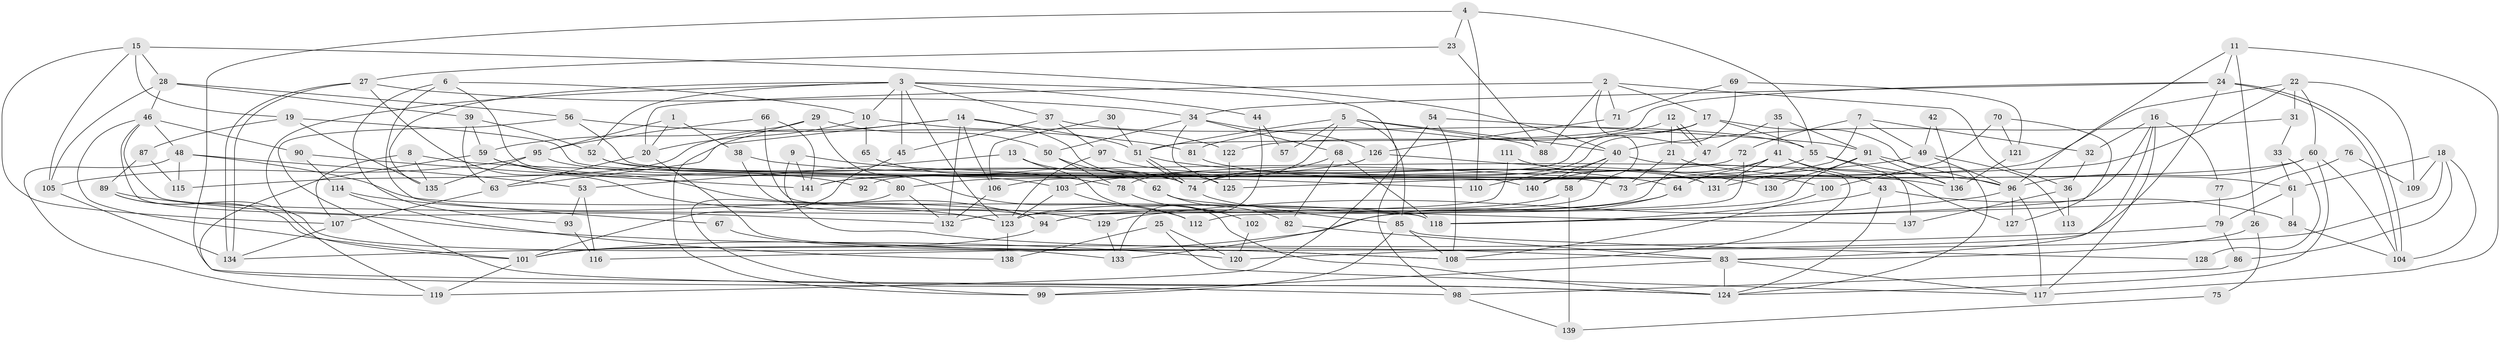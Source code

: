 // Generated by graph-tools (version 1.1) at 2025/50/03/09/25 04:50:27]
// undirected, 141 vertices, 282 edges
graph export_dot {
graph [start="1"]
  node [color=gray90,style=filled];
  1;
  2;
  3;
  4;
  5;
  6;
  7;
  8;
  9;
  10;
  11;
  12;
  13;
  14;
  15;
  16;
  17;
  18;
  19;
  20;
  21;
  22;
  23;
  24;
  25;
  26;
  27;
  28;
  29;
  30;
  31;
  32;
  33;
  34;
  35;
  36;
  37;
  38;
  39;
  40;
  41;
  42;
  43;
  44;
  45;
  46;
  47;
  48;
  49;
  50;
  51;
  52;
  53;
  54;
  55;
  56;
  57;
  58;
  59;
  60;
  61;
  62;
  63;
  64;
  65;
  66;
  67;
  68;
  69;
  70;
  71;
  72;
  73;
  74;
  75;
  76;
  77;
  78;
  79;
  80;
  81;
  82;
  83;
  84;
  85;
  86;
  87;
  88;
  89;
  90;
  91;
  92;
  93;
  94;
  95;
  96;
  97;
  98;
  99;
  100;
  101;
  102;
  103;
  104;
  105;
  106;
  107;
  108;
  109;
  110;
  111;
  112;
  113;
  114;
  115;
  116;
  117;
  118;
  119;
  120;
  121;
  122;
  123;
  124;
  125;
  126;
  127;
  128;
  129;
  130;
  131;
  132;
  133;
  134;
  135;
  136;
  137;
  138;
  139;
  140;
  141;
  1 -- 95;
  1 -- 20;
  1 -- 38;
  2 -- 94;
  2 -- 17;
  2 -- 20;
  2 -- 36;
  2 -- 71;
  2 -- 88;
  3 -- 123;
  3 -- 45;
  3 -- 10;
  3 -- 37;
  3 -- 44;
  3 -- 52;
  3 -- 98;
  3 -- 119;
  3 -- 135;
  4 -- 55;
  4 -- 23;
  4 -- 110;
  4 -- 124;
  5 -- 40;
  5 -- 51;
  5 -- 57;
  5 -- 78;
  5 -- 85;
  5 -- 88;
  6 -- 80;
  6 -- 10;
  6 -- 67;
  6 -- 93;
  7 -- 131;
  7 -- 32;
  7 -- 49;
  7 -- 72;
  8 -- 96;
  8 -- 135;
  8 -- 107;
  9 -- 83;
  9 -- 78;
  9 -- 141;
  10 -- 20;
  10 -- 65;
  10 -- 122;
  11 -- 96;
  11 -- 24;
  11 -- 26;
  11 -- 117;
  12 -- 81;
  12 -- 47;
  12 -- 47;
  12 -- 21;
  13 -- 74;
  13 -- 124;
  13 -- 53;
  14 -- 115;
  14 -- 125;
  14 -- 51;
  14 -- 63;
  14 -- 106;
  14 -- 132;
  15 -- 28;
  15 -- 107;
  15 -- 19;
  15 -- 40;
  15 -- 105;
  16 -- 117;
  16 -- 83;
  16 -- 32;
  16 -- 77;
  16 -- 118;
  17 -- 124;
  17 -- 55;
  17 -- 92;
  17 -- 122;
  18 -- 104;
  18 -- 116;
  18 -- 61;
  18 -- 86;
  18 -- 109;
  19 -- 135;
  19 -- 73;
  19 -- 87;
  20 -- 108;
  20 -- 63;
  21 -- 61;
  21 -- 73;
  22 -- 125;
  22 -- 60;
  22 -- 31;
  22 -- 109;
  22 -- 141;
  23 -- 88;
  23 -- 27;
  24 -- 51;
  24 -- 104;
  24 -- 104;
  24 -- 34;
  24 -- 120;
  25 -- 120;
  25 -- 117;
  25 -- 138;
  26 -- 83;
  26 -- 75;
  27 -- 134;
  27 -- 134;
  27 -- 34;
  27 -- 123;
  28 -- 105;
  28 -- 46;
  28 -- 39;
  28 -- 56;
  29 -- 59;
  29 -- 112;
  29 -- 50;
  29 -- 99;
  30 -- 51;
  30 -- 106;
  31 -- 40;
  31 -- 33;
  32 -- 36;
  33 -- 61;
  33 -- 128;
  34 -- 68;
  34 -- 50;
  34 -- 125;
  34 -- 126;
  35 -- 47;
  35 -- 41;
  35 -- 91;
  36 -- 137;
  36 -- 113;
  37 -- 55;
  37 -- 45;
  37 -- 97;
  38 -- 94;
  38 -- 100;
  39 -- 63;
  39 -- 52;
  39 -- 59;
  40 -- 110;
  40 -- 58;
  40 -- 108;
  40 -- 140;
  41 -- 140;
  41 -- 64;
  41 -- 43;
  41 -- 127;
  41 -- 131;
  42 -- 136;
  42 -- 49;
  43 -- 124;
  43 -- 84;
  43 -- 118;
  44 -- 133;
  44 -- 57;
  45 -- 101;
  46 -- 123;
  46 -- 48;
  46 -- 90;
  46 -- 101;
  46 -- 120;
  47 -- 123;
  48 -- 118;
  48 -- 119;
  48 -- 53;
  48 -- 115;
  49 -- 96;
  49 -- 103;
  49 -- 113;
  50 -- 62;
  50 -- 78;
  51 -- 74;
  51 -- 74;
  51 -- 64;
  52 -- 74;
  52 -- 110;
  53 -- 93;
  53 -- 116;
  54 -- 108;
  54 -- 119;
  54 -- 91;
  55 -- 136;
  55 -- 73;
  55 -- 137;
  56 -- 124;
  56 -- 81;
  56 -- 140;
  58 -- 123;
  58 -- 139;
  59 -- 94;
  59 -- 92;
  59 -- 98;
  60 -- 124;
  60 -- 104;
  60 -- 96;
  60 -- 106;
  61 -- 79;
  61 -- 84;
  62 -- 82;
  62 -- 137;
  63 -- 107;
  64 -- 133;
  64 -- 94;
  65 -- 74;
  66 -- 141;
  66 -- 118;
  66 -- 95;
  67 -- 108;
  68 -- 74;
  68 -- 118;
  68 -- 82;
  69 -- 74;
  69 -- 71;
  69 -- 121;
  70 -- 127;
  70 -- 100;
  70 -- 121;
  71 -- 126;
  72 -- 80;
  72 -- 112;
  74 -- 85;
  75 -- 139;
  76 -- 109;
  76 -- 118;
  77 -- 79;
  78 -- 102;
  79 -- 86;
  79 -- 134;
  80 -- 99;
  80 -- 132;
  81 -- 136;
  82 -- 83;
  83 -- 99;
  83 -- 117;
  83 -- 124;
  84 -- 104;
  85 -- 99;
  85 -- 108;
  85 -- 128;
  86 -- 98;
  87 -- 89;
  87 -- 115;
  89 -- 132;
  89 -- 101;
  89 -- 133;
  90 -- 141;
  90 -- 114;
  91 -- 96;
  91 -- 101;
  91 -- 130;
  91 -- 136;
  93 -- 116;
  94 -- 101;
  95 -- 105;
  95 -- 103;
  95 -- 135;
  96 -- 117;
  96 -- 127;
  96 -- 129;
  97 -- 123;
  97 -- 131;
  98 -- 139;
  100 -- 108;
  101 -- 119;
  102 -- 120;
  103 -- 112;
  103 -- 123;
  105 -- 134;
  106 -- 132;
  107 -- 134;
  111 -- 132;
  111 -- 131;
  114 -- 138;
  114 -- 129;
  121 -- 136;
  122 -- 125;
  123 -- 138;
  126 -- 141;
  126 -- 130;
  129 -- 133;
}
